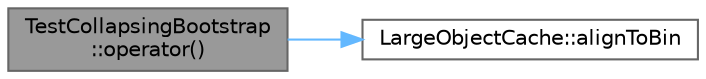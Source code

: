 digraph "TestCollapsingBootstrap::operator()"
{
 // LATEX_PDF_SIZE
  bgcolor="transparent";
  edge [fontname=Helvetica,fontsize=10,labelfontname=Helvetica,labelfontsize=10];
  node [fontname=Helvetica,fontsize=10,shape=box,height=0.2,width=0.4];
  rankdir="LR";
  Node1 [id="Node000001",label="TestCollapsingBootstrap\l::operator()",height=0.2,width=0.4,color="gray40", fillcolor="grey60", style="filled", fontcolor="black",tooltip=" "];
  Node1 -> Node2 [id="edge1_Node000001_Node000002",color="steelblue1",style="solid",tooltip=" "];
  Node2 [id="Node000002",label="LargeObjectCache::alignToBin",height=0.2,width=0.4,color="grey40", fillcolor="white", style="filled",URL="$class_large_object_cache.html#aa6a17e6f5bdf8e2dac811e43d1a3996e",tooltip=" "];
}
